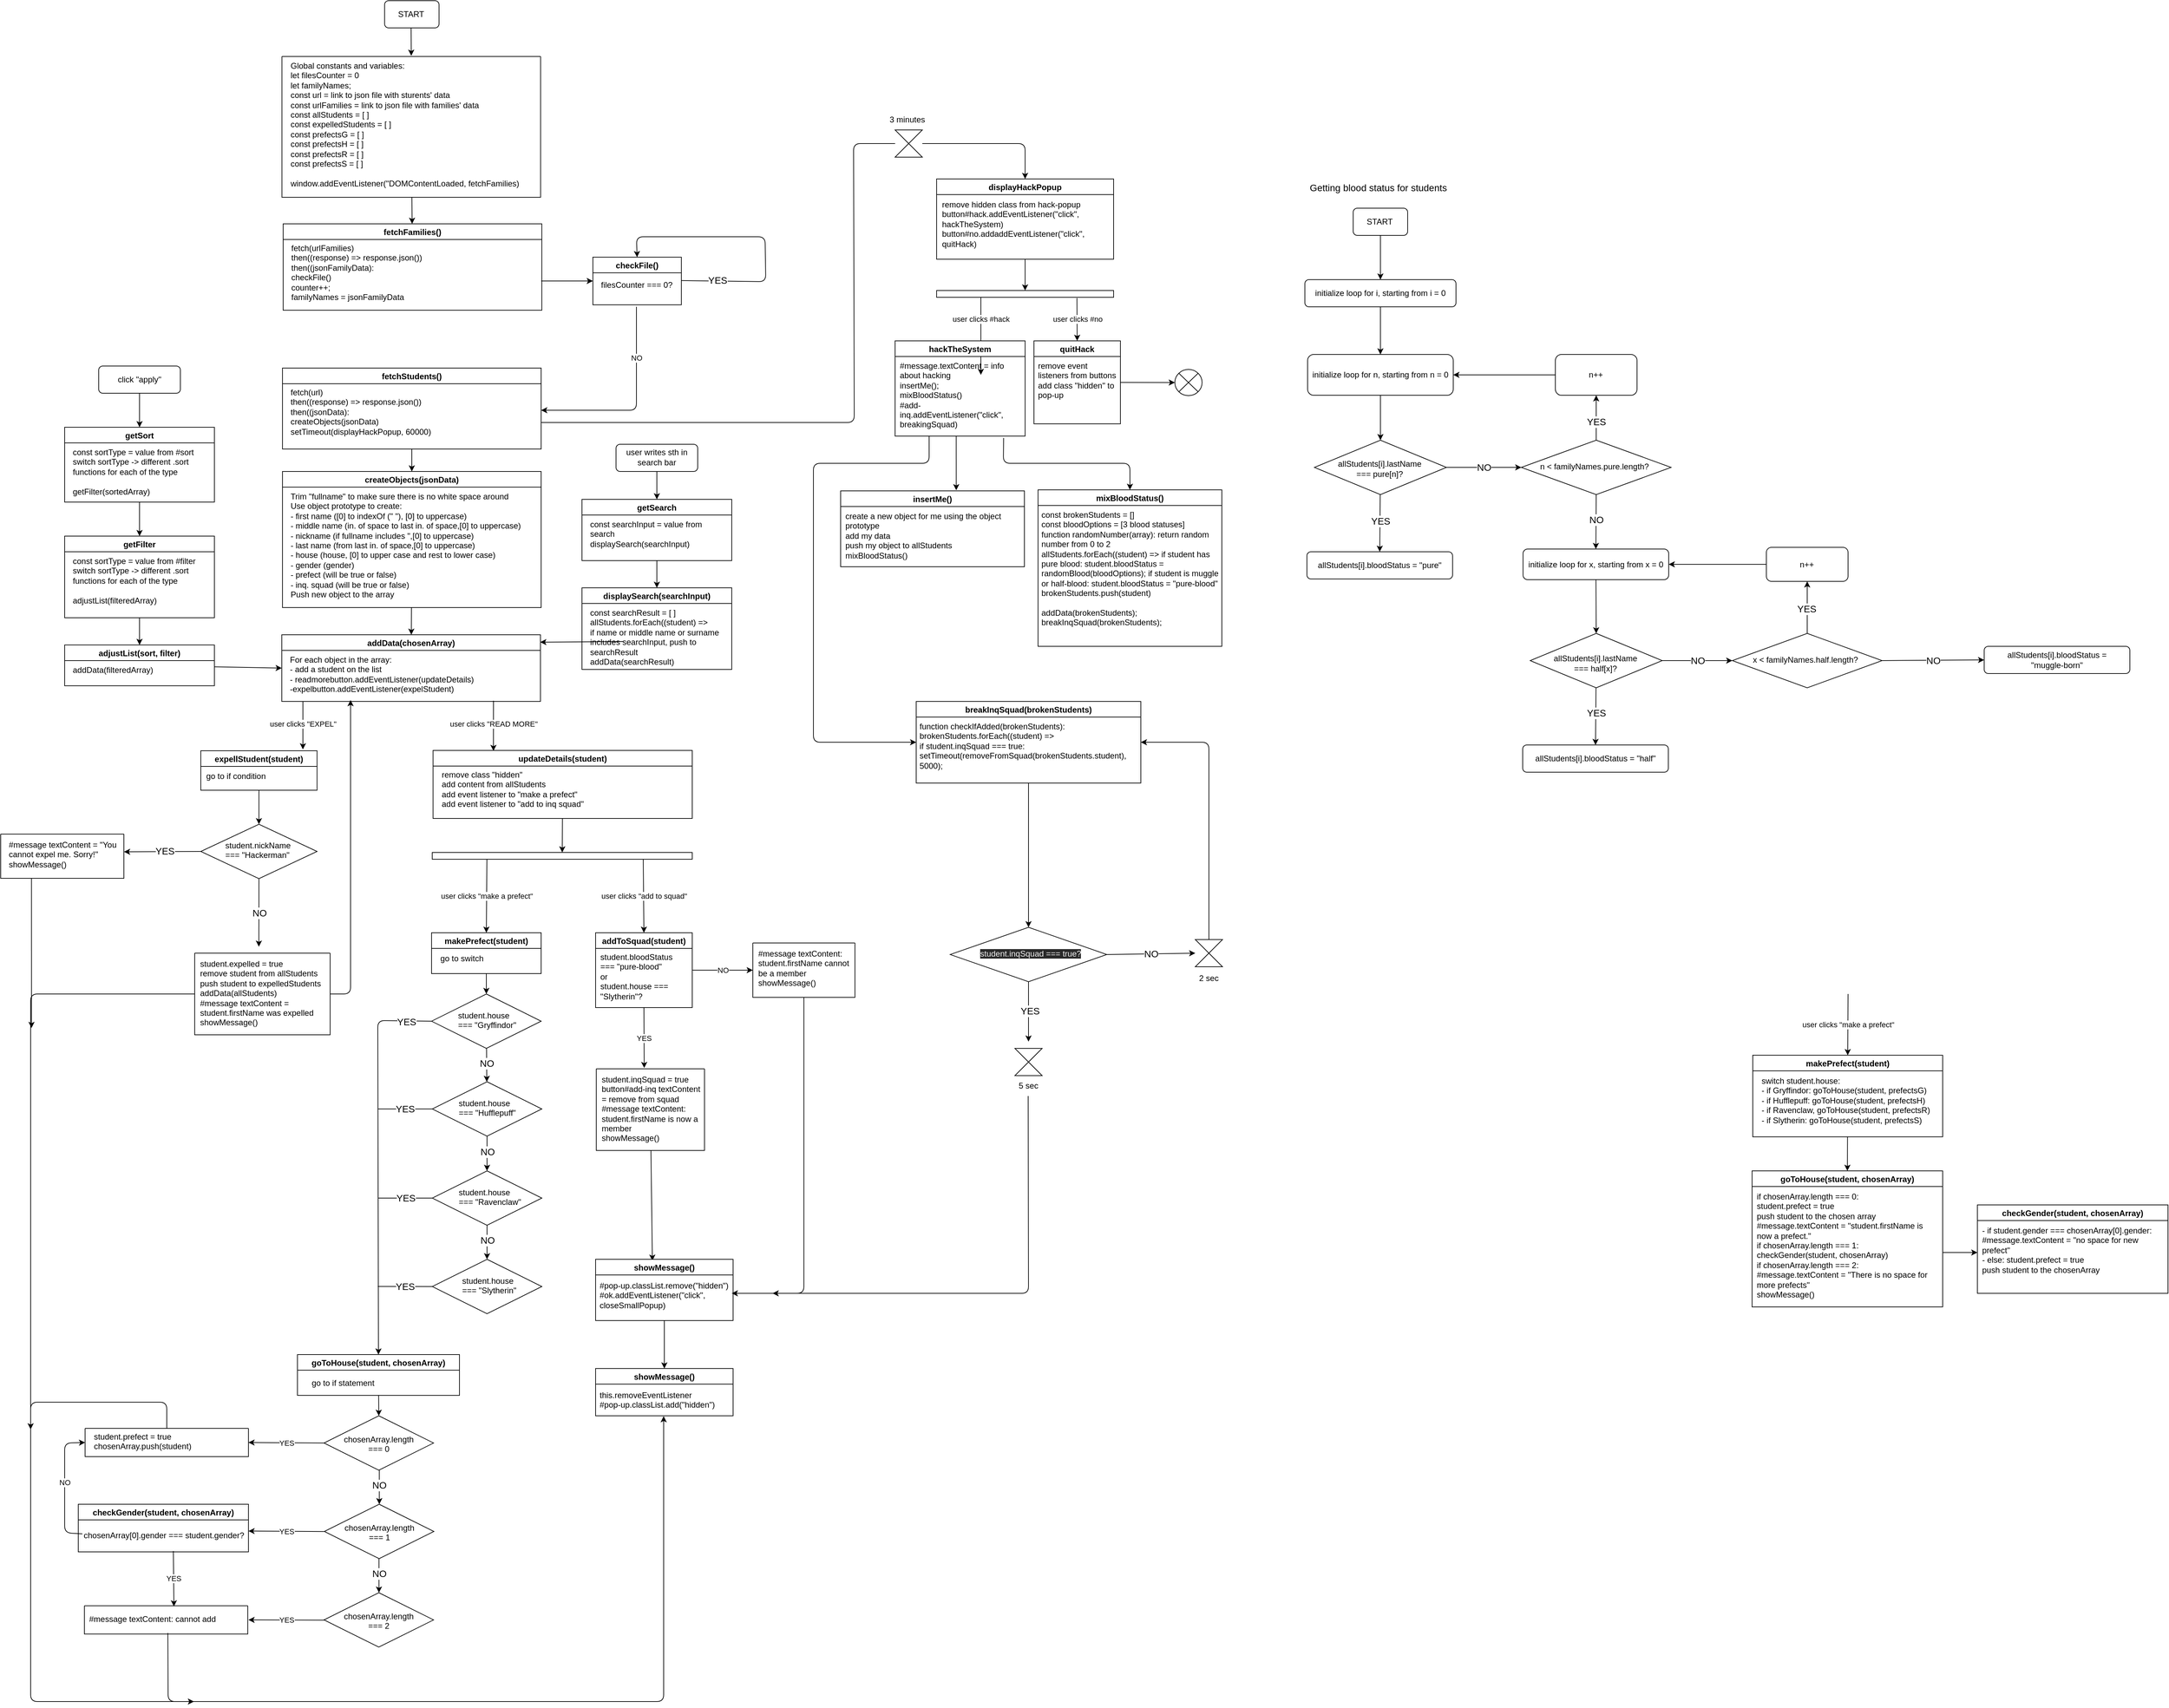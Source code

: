 <mxfile>
    <diagram id="p76yIHVkMcjjHIO2uy8P" name="Page-1">
        <mxGraphModel dx="3172" dy="4257" grid="1" gridSize="10" guides="1" tooltips="1" connect="1" arrows="1" fold="1" page="1" pageScale="1" pageWidth="2339" pageHeight="3300" math="0" shadow="0">
            <root>
                <mxCell id="0"/>
                <mxCell id="1" parent="0"/>
                <mxCell id="127" style="edgeStyle=none;html=1;startArrow=none;entryX=0.5;entryY=0;entryDx=0;entryDy=0;" parent="1" source="128" target="131" edge="1">
                    <mxGeometry relative="1" as="geometry">
                        <mxPoint x="1450" as="targetPoint"/>
                        <Array as="points">
                            <mxPoint x="1451" y="-10"/>
                        </Array>
                    </mxGeometry>
                </mxCell>
                <mxCell id="3" value="" style="rounded=1;whiteSpace=wrap;html=1;" parent="1" vertex="1">
                    <mxGeometry x="510" y="-220" width="80" height="40" as="geometry"/>
                </mxCell>
                <mxCell id="4" value="START" style="text;html=1;strokeColor=none;fillColor=none;align=center;verticalAlign=middle;whiteSpace=wrap;rounded=0;" parent="1" vertex="1">
                    <mxGeometry x="519" y="-215" width="60" height="30" as="geometry"/>
                </mxCell>
                <mxCell id="5" value="" style="endArrow=classic;html=1;exitX=0.487;exitY=0.997;exitDx=0;exitDy=0;exitPerimeter=0;entryX=0.5;entryY=0;entryDx=0;entryDy=0;" parent="1" source="3" edge="1">
                    <mxGeometry width="50" height="50" relative="1" as="geometry">
                        <mxPoint x="550" y="330" as="sourcePoint"/>
                        <mxPoint x="549.2" y="-139" as="targetPoint"/>
                    </mxGeometry>
                </mxCell>
                <mxCell id="8" style="edgeStyle=none;html=1;" parent="1" source="6" target="9" edge="1">
                    <mxGeometry relative="1" as="geometry">
                        <mxPoint x="550" y="482" as="targetPoint"/>
                    </mxGeometry>
                </mxCell>
                <mxCell id="6" value="fetchStudents()" style="swimlane;" parent="1" vertex="1">
                    <mxGeometry x="360" y="320" width="380" height="119" as="geometry"/>
                </mxCell>
                <mxCell id="7" value="fetch(url)&lt;br&gt;then((response) =&amp;gt; response.json())&lt;br&gt;then((jsonData):&lt;br&gt;createObjects(jsonData)&lt;br&gt;setTimeout(displayHackPopup, 60000)" style="text;html=1;strokeColor=none;fillColor=none;align=left;verticalAlign=top;whiteSpace=wrap;rounded=0;" parent="6" vertex="1">
                    <mxGeometry x="10" y="22" width="360" height="88" as="geometry"/>
                </mxCell>
                <mxCell id="12" style="edgeStyle=none;html=1;" parent="1" source="9" target="13" edge="1">
                    <mxGeometry relative="1" as="geometry">
                        <mxPoint x="550" y="702" as="targetPoint"/>
                    </mxGeometry>
                </mxCell>
                <mxCell id="9" value="createObjects(jsonData)" style="swimlane;" parent="1" vertex="1">
                    <mxGeometry x="360" y="472" width="380" height="200" as="geometry"/>
                </mxCell>
                <mxCell id="11" value="Trim &quot;fullname&quot; to make sure there is no white space around&lt;br&gt;Use object prototype to create:&lt;br&gt;- first name ([0] to indexOf (&quot; &quot;), [0] to uppercase)&lt;br&gt;- middle name (in. of space to last in. of space,[0] to uppercase)&lt;br&gt;- nickname (if fullname includes &quot;,[0] to uppercase)&lt;br&gt;- last name (from last in. of space,[0] to uppercase)&lt;br&gt;- house (house, [0] to upper case and rest to lower case)&lt;br&gt;- gender (gender)&lt;br&gt;- prefect (will be true or false)&lt;br&gt;- inq. squad (will be true or false)&lt;br&gt;Push new object to the array" style="text;html=1;strokeColor=none;fillColor=none;align=left;verticalAlign=top;whiteSpace=wrap;rounded=0;" parent="9" vertex="1">
                    <mxGeometry x="10" y="23" width="361" height="170" as="geometry"/>
                </mxCell>
                <mxCell id="13" value="addData(chosenArray)" style="swimlane;" parent="1" vertex="1">
                    <mxGeometry x="359" y="712" width="380" height="98" as="geometry"/>
                </mxCell>
                <mxCell id="14" value="&lt;font face=&quot;helvetica&quot;&gt;For each object in the array:&lt;br&gt;- add a student on the list&lt;br&gt;- readmorebutton.addEventListener(updateDetails)&lt;br&gt;-expelbutton.addEventListener(expelStudent)&lt;br&gt;&lt;/font&gt;" style="text;whiteSpace=wrap;html=1;" parent="13" vertex="1">
                    <mxGeometry x="10" y="23" width="360" height="67" as="geometry"/>
                </mxCell>
                <mxCell id="19" value="" style="endArrow=classic;html=1;entryX=0.233;entryY=0.008;entryDx=0;entryDy=0;entryPerimeter=0;" parent="1" target="22" edge="1">
                    <mxGeometry relative="1" as="geometry">
                        <mxPoint x="670" y="809" as="sourcePoint"/>
                        <mxPoint x="670" y="870" as="targetPoint"/>
                    </mxGeometry>
                </mxCell>
                <mxCell id="20" value="user clicks &quot;READ MORE&quot;" style="edgeLabel;resizable=0;html=1;align=center;verticalAlign=middle;" parent="19" connectable="0" vertex="1">
                    <mxGeometry relative="1" as="geometry">
                        <mxPoint y="-3" as="offset"/>
                    </mxGeometry>
                </mxCell>
                <mxCell id="55" style="edgeStyle=none;html=1;entryX=0.5;entryY=0;entryDx=0;entryDy=0;" parent="1" source="22" target="57" edge="1">
                    <mxGeometry relative="1" as="geometry">
                        <mxPoint x="550" y="1022" as="targetPoint"/>
                    </mxGeometry>
                </mxCell>
                <mxCell id="22" value="updateDetails(student)" style="swimlane;" parent="1" vertex="1">
                    <mxGeometry x="581.2" y="882" width="380.8" height="100" as="geometry"/>
                </mxCell>
                <mxCell id="23" value="remove class &quot;hidden&quot;&lt;br&gt;add content from allStudents&lt;br&gt;add event listener to &quot;make a prefect&quot;&lt;br&gt;add event listener to &quot;add to inq squad&quot;" style="text;html=1;strokeColor=none;fillColor=none;align=left;verticalAlign=top;whiteSpace=wrap;rounded=0;" parent="22" vertex="1">
                    <mxGeometry x="10.8" y="22" width="359.2" height="68" as="geometry"/>
                </mxCell>
                <mxCell id="32" style="edgeStyle=none;html=1;entryX=0.5;entryY=0;entryDx=0;entryDy=0;" parent="1" source="30" target="33" edge="1">
                    <mxGeometry relative="1" as="geometry">
                        <mxPoint x="120" y="587" as="targetPoint"/>
                    </mxGeometry>
                </mxCell>
                <mxCell id="30" value="getSort" style="swimlane;" parent="1" vertex="1">
                    <mxGeometry x="40" y="407" width="220" height="110" as="geometry"/>
                </mxCell>
                <mxCell id="31" value="const sortType = value from #sort&lt;br&gt;switch sortType -&amp;gt; different .sort functions for each of the type&lt;br&gt;&lt;br&gt;getFilter(sortedArray)" style="text;html=1;strokeColor=none;fillColor=none;align=left;verticalAlign=top;whiteSpace=wrap;rounded=0;" parent="30" vertex="1">
                    <mxGeometry x="10" y="23" width="200" height="87" as="geometry"/>
                </mxCell>
                <mxCell id="35" style="edgeStyle=none;html=1;entryX=0.5;entryY=0;entryDx=0;entryDy=0;" parent="1" source="33" target="36" edge="1">
                    <mxGeometry relative="1" as="geometry">
                        <mxPoint x="120" y="767" as="targetPoint"/>
                    </mxGeometry>
                </mxCell>
                <mxCell id="33" value="getFilter" style="swimlane;" parent="1" vertex="1">
                    <mxGeometry x="40" y="567" width="220" height="120" as="geometry"/>
                </mxCell>
                <mxCell id="34" value="const sortType = value from #filter&lt;br&gt;switch sortType -&amp;gt; different .sort functions for each of the type&lt;br&gt;&lt;br&gt;adjustList(filteredArray)" style="text;html=1;strokeColor=none;fillColor=none;align=left;verticalAlign=top;whiteSpace=wrap;rounded=0;" parent="33" vertex="1">
                    <mxGeometry x="10" y="23" width="200" height="97" as="geometry"/>
                </mxCell>
                <mxCell id="42" style="edgeStyle=none;html=1;entryX=0;entryY=0.5;entryDx=0;entryDy=0;" parent="1" source="36" target="13" edge="1">
                    <mxGeometry relative="1" as="geometry">
                        <mxPoint x="340" y="761" as="targetPoint"/>
                    </mxGeometry>
                </mxCell>
                <mxCell id="36" value="adjustList(sort, filter)" style="swimlane;startSize=23;" parent="1" vertex="1">
                    <mxGeometry x="40" y="727" width="220" height="60" as="geometry"/>
                </mxCell>
                <mxCell id="37" value="addData(filteredArray)" style="text;html=1;strokeColor=none;fillColor=none;align=left;verticalAlign=top;whiteSpace=wrap;rounded=0;" parent="36" vertex="1">
                    <mxGeometry x="10" y="23" width="200" height="27" as="geometry"/>
                </mxCell>
                <mxCell id="41" style="edgeStyle=none;html=1;entryX=0.5;entryY=0;entryDx=0;entryDy=0;" parent="1" source="39" target="30" edge="1">
                    <mxGeometry relative="1" as="geometry"/>
                </mxCell>
                <mxCell id="39" value="" style="rounded=1;whiteSpace=wrap;html=1;" parent="1" vertex="1">
                    <mxGeometry x="90" y="317" width="120" height="40" as="geometry"/>
                </mxCell>
                <mxCell id="40" value="click &quot;apply&quot;" style="text;html=1;strokeColor=none;fillColor=none;align=center;verticalAlign=middle;whiteSpace=wrap;rounded=0;" parent="1" vertex="1">
                    <mxGeometry x="100" y="322" width="100" height="30" as="geometry"/>
                </mxCell>
                <mxCell id="43" style="edgeStyle=none;html=1;entryX=0.5;entryY=0;entryDx=0;entryDy=0;" parent="1" edge="1">
                    <mxGeometry relative="1" as="geometry">
                        <mxPoint x="910" y="643" as="targetPoint"/>
                        <mxPoint x="910" y="603" as="sourcePoint"/>
                    </mxGeometry>
                </mxCell>
                <mxCell id="44" value="getSearch" style="swimlane;" parent="1" vertex="1">
                    <mxGeometry x="800" y="513" width="220" height="90" as="geometry"/>
                </mxCell>
                <mxCell id="45" value="const searchInput = value from search&lt;br&gt;displaySearch(searchInput)" style="text;html=1;strokeColor=none;fillColor=none;align=left;verticalAlign=top;whiteSpace=wrap;rounded=0;" parent="44" vertex="1">
                    <mxGeometry x="10" y="23" width="200" height="70" as="geometry"/>
                </mxCell>
                <mxCell id="54" style="edgeStyle=none;html=1;entryX=0.999;entryY=0.111;entryDx=0;entryDy=0;entryPerimeter=0;" parent="1" target="13" edge="1">
                    <mxGeometry relative="1" as="geometry">
                        <mxPoint x="860" y="722" as="sourcePoint"/>
                        <mxPoint x="750" y="722" as="targetPoint"/>
                    </mxGeometry>
                </mxCell>
                <mxCell id="47" value="displaySearch(searchInput)" style="swimlane;" parent="1" vertex="1">
                    <mxGeometry x="800" y="643" width="220" height="120" as="geometry"/>
                </mxCell>
                <mxCell id="48" value="const searchResult = [ ]&lt;br&gt;allStudents.forEach((student) =&amp;gt;&lt;br&gt;if name or middle name or surname includes searchInput, push to searchResult&lt;br&gt;addData(searchResult)" style="text;html=1;strokeColor=none;fillColor=none;align=left;verticalAlign=top;whiteSpace=wrap;rounded=0;" parent="47" vertex="1">
                    <mxGeometry x="10" y="23" width="200" height="97" as="geometry"/>
                </mxCell>
                <mxCell id="51" style="edgeStyle=none;html=1;entryX=0.5;entryY=0;entryDx=0;entryDy=0;" parent="1" source="52" edge="1">
                    <mxGeometry relative="1" as="geometry">
                        <mxPoint x="910" y="513" as="targetPoint"/>
                    </mxGeometry>
                </mxCell>
                <mxCell id="52" value="" style="rounded=1;whiteSpace=wrap;html=1;" parent="1" vertex="1">
                    <mxGeometry x="850" y="432" width="120" height="40" as="geometry"/>
                </mxCell>
                <mxCell id="53" value="user writes sth in search bar" style="text;html=1;strokeColor=none;fillColor=none;align=center;verticalAlign=middle;whiteSpace=wrap;rounded=0;" parent="1" vertex="1">
                    <mxGeometry x="860" y="436" width="100" height="30" as="geometry"/>
                </mxCell>
                <mxCell id="57" value="" style="rounded=0;whiteSpace=wrap;html=1;" parent="1" vertex="1">
                    <mxGeometry x="580" y="1032" width="382" height="10" as="geometry"/>
                </mxCell>
                <mxCell id="58" value="" style="endArrow=classic;html=1;exitX=0.137;exitY=1;exitDx=0;exitDy=0;exitPerimeter=0;entryX=0.5;entryY=0;entryDx=0;entryDy=0;" parent="1" edge="1" target="201">
                    <mxGeometry relative="1" as="geometry">
                        <mxPoint x="660.334" y="1042" as="sourcePoint"/>
                        <mxPoint x="660" y="1142" as="targetPoint"/>
                    </mxGeometry>
                </mxCell>
                <mxCell id="59" value="user clicks &quot;make a prefect&quot;" style="edgeLabel;resizable=0;html=1;align=center;verticalAlign=middle;" parent="58" connectable="0" vertex="1">
                    <mxGeometry relative="1" as="geometry"/>
                </mxCell>
                <mxCell id="60" value="" style="endArrow=classic;html=1;entryX=0.5;entryY=0;entryDx=0;entryDy=0;" parent="1" edge="1" target="156">
                    <mxGeometry relative="1" as="geometry">
                        <mxPoint x="890" y="1042" as="sourcePoint"/>
                        <mxPoint x="892.0" y="1142" as="targetPoint"/>
                    </mxGeometry>
                </mxCell>
                <mxCell id="61" value="user clicks &quot;add to squad&quot;" style="edgeLabel;resizable=0;html=1;align=center;verticalAlign=middle;" parent="60" connectable="0" vertex="1">
                    <mxGeometry relative="1" as="geometry"/>
                </mxCell>
                <mxCell id="62" value="&lt;font style=&quot;font-size: 14px&quot;&gt;Getting blood status for students&lt;/font&gt;" style="text;html=1;strokeColor=none;fillColor=none;align=center;verticalAlign=middle;whiteSpace=wrap;rounded=0;" parent="1" vertex="1">
                    <mxGeometry x="1860" y="40" width="220" height="30" as="geometry"/>
                </mxCell>
                <mxCell id="66" style="edgeStyle=none;html=1;fontSize=14;entryX=0.5;entryY=0;entryDx=0;entryDy=0;" parent="1" source="64" target="68" edge="1">
                    <mxGeometry relative="1" as="geometry">
                        <mxPoint x="1970" y="180" as="targetPoint"/>
                    </mxGeometry>
                </mxCell>
                <mxCell id="64" value="" style="rounded=1;whiteSpace=wrap;html=1;" parent="1" vertex="1">
                    <mxGeometry x="1933" y="85" width="80" height="40" as="geometry"/>
                </mxCell>
                <mxCell id="65" value="START" style="text;html=1;strokeColor=none;fillColor=none;align=center;verticalAlign=middle;whiteSpace=wrap;rounded=0;" parent="1" vertex="1">
                    <mxGeometry x="1942" y="90" width="60" height="30" as="geometry"/>
                </mxCell>
                <mxCell id="70" style="edgeStyle=none;html=1;fontSize=14;entryX=0.5;entryY=0;entryDx=0;entryDy=0;" parent="1" source="68" target="71" edge="1">
                    <mxGeometry relative="1" as="geometry">
                        <mxPoint x="1973" y="290" as="targetPoint"/>
                    </mxGeometry>
                </mxCell>
                <mxCell id="68" value="" style="rounded=1;whiteSpace=wrap;html=1;" parent="1" vertex="1">
                    <mxGeometry x="1862" y="190" width="222" height="40" as="geometry"/>
                </mxCell>
                <mxCell id="69" value="initialize loop for i, starting from i = 0" style="text;html=1;strokeColor=none;fillColor=none;align=center;verticalAlign=middle;whiteSpace=wrap;rounded=0;" parent="1" vertex="1">
                    <mxGeometry x="1866" y="195" width="214" height="30" as="geometry"/>
                </mxCell>
                <mxCell id="74" style="edgeStyle=none;html=1;fontSize=14;entryX=0.5;entryY=0;entryDx=0;entryDy=0;" parent="1" source="71" target="77" edge="1">
                    <mxGeometry relative="1" as="geometry">
                        <mxPoint x="1973" y="420" as="targetPoint"/>
                    </mxGeometry>
                </mxCell>
                <mxCell id="71" value="" style="rounded=1;whiteSpace=wrap;html=1;fontSize=14;" parent="1" vertex="1">
                    <mxGeometry x="1866" y="300" width="214" height="60" as="geometry"/>
                </mxCell>
                <mxCell id="73" value="initialize loop for n, starting from n = 0" style="text;html=1;strokeColor=none;fillColor=none;align=center;verticalAlign=middle;whiteSpace=wrap;rounded=0;" parent="1" vertex="1">
                    <mxGeometry x="1866" y="303" width="214" height="53" as="geometry"/>
                </mxCell>
                <mxCell id="77" value="" style="rhombus;whiteSpace=wrap;html=1;fontSize=14;" parent="1" vertex="1">
                    <mxGeometry x="1876" y="426" width="194" height="80" as="geometry"/>
                </mxCell>
                <mxCell id="78" value="allStudents[i].lastName === pure[n]?" style="text;html=1;strokeColor=none;fillColor=none;align=center;verticalAlign=middle;whiteSpace=wrap;rounded=0;" parent="1" vertex="1">
                    <mxGeometry x="1905" y="441" width="134" height="53" as="geometry"/>
                </mxCell>
                <mxCell id="79" value="" style="endArrow=classic;html=1;fontSize=14;entryX=0.5;entryY=0;entryDx=0;entryDy=0;" parent="1" source="77" target="81" edge="1">
                    <mxGeometry relative="1" as="geometry">
                        <mxPoint x="1972.71" y="508" as="sourcePoint"/>
                        <mxPoint x="1972.71" y="582" as="targetPoint"/>
                    </mxGeometry>
                </mxCell>
                <mxCell id="80" value="YES" style="edgeLabel;resizable=0;html=1;align=center;verticalAlign=middle;fontSize=14;" parent="79" connectable="0" vertex="1">
                    <mxGeometry relative="1" as="geometry">
                        <mxPoint y="-3" as="offset"/>
                    </mxGeometry>
                </mxCell>
                <mxCell id="81" value="" style="rounded=1;whiteSpace=wrap;html=1;fontSize=14;" parent="1" vertex="1">
                    <mxGeometry x="1865" y="590" width="214" height="40" as="geometry"/>
                </mxCell>
                <mxCell id="82" value="allStudents[i].bloodStatus = &quot;pure&quot;" style="text;html=1;strokeColor=none;fillColor=none;align=center;verticalAlign=middle;whiteSpace=wrap;rounded=0;" parent="1" vertex="1">
                    <mxGeometry x="1877" y="591" width="190" height="37" as="geometry"/>
                </mxCell>
                <mxCell id="83" value="" style="endArrow=classic;html=1;fontSize=14;exitX=1;exitY=0.5;exitDx=0;exitDy=0;entryX=0;entryY=0.5;entryDx=0;entryDy=0;" parent="1" source="77" target="88" edge="1">
                    <mxGeometry relative="1" as="geometry">
                        <mxPoint x="2079" y="465.41" as="sourcePoint"/>
                        <mxPoint x="2220" y="466" as="targetPoint"/>
                    </mxGeometry>
                </mxCell>
                <mxCell id="84" value="NO" style="edgeLabel;resizable=0;html=1;align=center;verticalAlign=middle;fontSize=14;" parent="83" connectable="0" vertex="1">
                    <mxGeometry relative="1" as="geometry"/>
                </mxCell>
                <mxCell id="112" style="edgeStyle=none;html=1;entryX=0.5;entryY=0;entryDx=0;entryDy=0;fontSize=14;" parent="1" source="85" target="104" edge="1">
                    <mxGeometry relative="1" as="geometry"/>
                </mxCell>
                <mxCell id="85" value="" style="rounded=1;whiteSpace=wrap;html=1;fontSize=14;" parent="1" vertex="1">
                    <mxGeometry x="2182.5" y="586" width="214" height="45" as="geometry"/>
                </mxCell>
                <mxCell id="87" value="initialize loop for x, starting from x = 0" style="text;html=1;strokeColor=none;fillColor=none;align=center;verticalAlign=middle;whiteSpace=wrap;rounded=0;" parent="1" vertex="1">
                    <mxGeometry x="2189" y="596" width="201" height="25" as="geometry"/>
                </mxCell>
                <mxCell id="90" style="edgeStyle=none;html=1;fontSize=14;entryX=0.5;entryY=1;entryDx=0;entryDy=0;" parent="1" source="88" target="92" edge="1">
                    <mxGeometry relative="1" as="geometry">
                        <mxPoint x="2290" y="360" as="targetPoint"/>
                    </mxGeometry>
                </mxCell>
                <mxCell id="88" value="" style="rhombus;whiteSpace=wrap;html=1;fontSize=14;" parent="1" vertex="1">
                    <mxGeometry x="2180" y="426" width="220" height="80" as="geometry"/>
                </mxCell>
                <mxCell id="89" value="n &amp;lt; familyNames.pure.length?" style="text;html=1;strokeColor=none;fillColor=none;align=center;verticalAlign=middle;whiteSpace=wrap;rounded=0;" parent="1" vertex="1">
                    <mxGeometry x="2197" y="438.5" width="181" height="53" as="geometry"/>
                </mxCell>
                <mxCell id="91" value="YES" style="edgeLabel;resizable=0;html=1;align=center;verticalAlign=middle;fontSize=14;" parent="1" connectable="0" vertex="1">
                    <mxGeometry x="2297" y="400" as="geometry">
                        <mxPoint x="-7" y="-1" as="offset"/>
                    </mxGeometry>
                </mxCell>
                <mxCell id="94" style="edgeStyle=none;html=1;entryX=1;entryY=0.5;entryDx=0;entryDy=0;fontSize=14;" parent="1" source="92" target="71" edge="1">
                    <mxGeometry relative="1" as="geometry"/>
                </mxCell>
                <mxCell id="92" value="" style="rounded=1;whiteSpace=wrap;html=1;fontSize=14;" parent="1" vertex="1">
                    <mxGeometry x="2230" y="300" width="120" height="60" as="geometry"/>
                </mxCell>
                <mxCell id="93" value="n++" style="text;html=1;strokeColor=none;fillColor=none;align=center;verticalAlign=middle;whiteSpace=wrap;rounded=0;" parent="1" vertex="1">
                    <mxGeometry x="2244" y="303" width="91" height="53" as="geometry"/>
                </mxCell>
                <mxCell id="95" value="" style="endArrow=classic;html=1;fontSize=14;entryX=0.5;entryY=0;entryDx=0;entryDy=0;exitX=0.5;exitY=1;exitDx=0;exitDy=0;" parent="1" source="88" target="85" edge="1">
                    <mxGeometry relative="1" as="geometry">
                        <mxPoint x="2290.338" y="506.867" as="sourcePoint"/>
                        <mxPoint x="2289.66" y="591" as="targetPoint"/>
                    </mxGeometry>
                </mxCell>
                <mxCell id="96" value="NO" style="edgeLabel;resizable=0;html=1;align=center;verticalAlign=middle;fontSize=14;" parent="95" connectable="0" vertex="1">
                    <mxGeometry relative="1" as="geometry">
                        <mxPoint y="-3" as="offset"/>
                    </mxGeometry>
                </mxCell>
                <mxCell id="104" value="" style="rhombus;whiteSpace=wrap;html=1;fontSize=14;" parent="1" vertex="1">
                    <mxGeometry x="2193" y="710" width="194" height="80" as="geometry"/>
                </mxCell>
                <mxCell id="105" value="allStudents[i].lastName === half[x]?" style="text;html=1;strokeColor=none;fillColor=none;align=center;verticalAlign=middle;whiteSpace=wrap;rounded=0;" parent="1" vertex="1">
                    <mxGeometry x="2222" y="727" width="134" height="53" as="geometry"/>
                </mxCell>
                <mxCell id="106" value="" style="endArrow=classic;html=1;fontSize=14;entryX=0.5;entryY=0;entryDx=0;entryDy=0;" parent="1" source="104" target="108" edge="1">
                    <mxGeometry relative="1" as="geometry">
                        <mxPoint x="2287.71" y="792" as="sourcePoint"/>
                        <mxPoint x="2287.71" y="866" as="targetPoint"/>
                    </mxGeometry>
                </mxCell>
                <mxCell id="107" value="YES" style="edgeLabel;resizable=0;html=1;align=center;verticalAlign=middle;fontSize=14;" parent="106" connectable="0" vertex="1">
                    <mxGeometry relative="1" as="geometry">
                        <mxPoint y="-5" as="offset"/>
                    </mxGeometry>
                </mxCell>
                <mxCell id="108" value="" style="rounded=1;whiteSpace=wrap;html=1;fontSize=14;" parent="1" vertex="1">
                    <mxGeometry x="2182" y="874" width="214" height="40" as="geometry"/>
                </mxCell>
                <mxCell id="109" value="allStudents[i].bloodStatus = &quot;half&quot;" style="text;html=1;strokeColor=none;fillColor=none;align=center;verticalAlign=middle;whiteSpace=wrap;rounded=0;" parent="1" vertex="1">
                    <mxGeometry x="2194" y="875" width="190" height="37" as="geometry"/>
                </mxCell>
                <mxCell id="110" value="" style="endArrow=classic;html=1;fontSize=14;exitX=1;exitY=0.5;exitDx=0;exitDy=0;entryX=0;entryY=0.5;entryDx=0;entryDy=0;" parent="1" source="104" target="115" edge="1">
                    <mxGeometry relative="1" as="geometry">
                        <mxPoint x="2394" y="749.41" as="sourcePoint"/>
                        <mxPoint x="2545" y="750" as="targetPoint"/>
                    </mxGeometry>
                </mxCell>
                <mxCell id="111" value="NO" style="edgeLabel;resizable=0;html=1;align=center;verticalAlign=middle;fontSize=14;" parent="110" connectable="0" vertex="1">
                    <mxGeometry relative="1" as="geometry"/>
                </mxCell>
                <mxCell id="115" value="" style="rhombus;whiteSpace=wrap;html=1;fontSize=14;" parent="1" vertex="1">
                    <mxGeometry x="2490" y="710" width="220" height="80" as="geometry"/>
                </mxCell>
                <mxCell id="116" value="x &amp;lt; familyNames.half.length?" style="text;html=1;strokeColor=none;fillColor=none;align=center;verticalAlign=middle;whiteSpace=wrap;rounded=0;" parent="1" vertex="1">
                    <mxGeometry x="2507" y="722.5" width="181" height="53" as="geometry"/>
                </mxCell>
                <mxCell id="117" value="" style="endArrow=classic;html=1;fontSize=14;exitX=0.5;exitY=0;exitDx=0;exitDy=0;entryX=0.5;entryY=1;entryDx=0;entryDy=0;" parent="1" source="115" target="124" edge="1">
                    <mxGeometry relative="1" as="geometry">
                        <mxPoint x="2600.5" y="675" as="sourcePoint"/>
                        <mxPoint x="2601" y="640" as="targetPoint"/>
                    </mxGeometry>
                </mxCell>
                <mxCell id="118" value="YES" style="edgeLabel;resizable=0;html=1;align=center;verticalAlign=middle;fontSize=14;" parent="117" connectable="0" vertex="1">
                    <mxGeometry relative="1" as="geometry">
                        <mxPoint x="-1" y="2" as="offset"/>
                    </mxGeometry>
                </mxCell>
                <mxCell id="119" value="" style="endArrow=classic;html=1;fontSize=14;exitX=1;exitY=0.5;exitDx=0;exitDy=0;entryX=0;entryY=0.5;entryDx=0;entryDy=0;" parent="1" source="115" target="121" edge="1">
                    <mxGeometry relative="1" as="geometry">
                        <mxPoint x="2720" y="749.71" as="sourcePoint"/>
                        <mxPoint x="2850" y="750" as="targetPoint"/>
                    </mxGeometry>
                </mxCell>
                <mxCell id="120" value="NO" style="edgeLabel;resizable=0;html=1;align=center;verticalAlign=middle;fontSize=14;" parent="119" connectable="0" vertex="1">
                    <mxGeometry relative="1" as="geometry"/>
                </mxCell>
                <mxCell id="121" value="" style="rounded=1;whiteSpace=wrap;html=1;fontSize=14;" parent="1" vertex="1">
                    <mxGeometry x="2860" y="729" width="214" height="40" as="geometry"/>
                </mxCell>
                <mxCell id="122" value="allStudents[i].bloodStatus = &quot;muggle-born&quot;" style="text;html=1;strokeColor=none;fillColor=none;align=center;verticalAlign=middle;whiteSpace=wrap;rounded=0;" parent="1" vertex="1">
                    <mxGeometry x="2872" y="730" width="190" height="37" as="geometry"/>
                </mxCell>
                <mxCell id="123" style="edgeStyle=none;html=1;entryX=1;entryY=0.5;entryDx=0;entryDy=0;fontSize=14;" parent="1" source="124" target="85" edge="1">
                    <mxGeometry relative="1" as="geometry">
                        <mxPoint x="2400" y="600" as="targetPoint"/>
                    </mxGeometry>
                </mxCell>
                <mxCell id="124" value="" style="rounded=1;whiteSpace=wrap;html=1;fontSize=14;" parent="1" vertex="1">
                    <mxGeometry x="2540" y="583.5" width="120" height="50" as="geometry"/>
                </mxCell>
                <mxCell id="125" value="n++" style="text;html=1;strokeColor=none;fillColor=none;align=center;verticalAlign=middle;whiteSpace=wrap;rounded=0;" parent="1" vertex="1">
                    <mxGeometry x="2554" y="590.5" width="91" height="36" as="geometry"/>
                </mxCell>
                <mxCell id="128" value="" style="shape=collate;whiteSpace=wrap;html=1;" parent="1" vertex="1">
                    <mxGeometry x="1260" y="-30" width="40" height="40" as="geometry"/>
                </mxCell>
                <mxCell id="129" value="" style="edgeStyle=none;html=1;endArrow=none;" parent="1" target="128" edge="1">
                    <mxGeometry relative="1" as="geometry">
                        <mxPoint x="1290" y="-148" as="targetPoint"/>
                        <mxPoint x="740" y="400" as="sourcePoint"/>
                        <Array as="points">
                            <mxPoint x="1200" y="400"/>
                            <mxPoint x="1199" y="-10"/>
                        </Array>
                    </mxGeometry>
                </mxCell>
                <mxCell id="130" value="3 minutes" style="text;html=1;strokeColor=none;fillColor=none;align=center;verticalAlign=middle;whiteSpace=wrap;rounded=0;" parent="1" vertex="1">
                    <mxGeometry x="1248" y="-60" width="60" height="30" as="geometry"/>
                </mxCell>
                <mxCell id="134" style="edgeStyle=none;html=1;entryX=0.5;entryY=0;entryDx=0;entryDy=0;" parent="1" source="131" target="133" edge="1">
                    <mxGeometry relative="1" as="geometry"/>
                </mxCell>
                <mxCell id="131" value="displayHackPopup" style="swimlane;" parent="1" vertex="1">
                    <mxGeometry x="1321" y="42" width="260" height="118" as="geometry"/>
                </mxCell>
                <mxCell id="132" value="remove hidden class from hack-popup&lt;br&gt;button#hack.addEventListener(&quot;click&quot;, hackTheSystem)&lt;br&gt;button#no.addaddEventListener(&quot;click&quot;, quitHack)" style="text;html=1;strokeColor=none;fillColor=none;align=left;verticalAlign=top;whiteSpace=wrap;rounded=0;" parent="131" vertex="1">
                    <mxGeometry x="5.5" y="24" width="247.5" height="85" as="geometry"/>
                </mxCell>
                <mxCell id="133" value="" style="rounded=0;whiteSpace=wrap;html=1;" parent="1" vertex="1">
                    <mxGeometry x="1321" y="206" width="260" height="10" as="geometry"/>
                </mxCell>
                <mxCell id="135" value="" style="endArrow=classic;html=1;exitX=0.25;exitY=1;exitDx=0;exitDy=0;" parent="1" source="133" edge="1">
                    <mxGeometry relative="1" as="geometry">
                        <mxPoint x="1387.0" y="216" as="sourcePoint"/>
                        <mxPoint x="1386" y="330" as="targetPoint"/>
                    </mxGeometry>
                </mxCell>
                <mxCell id="136" value="user clicks #hack" style="edgeLabel;resizable=0;html=1;align=center;verticalAlign=middle;" parent="135" connectable="0" vertex="1">
                    <mxGeometry relative="1" as="geometry">
                        <mxPoint y="-25" as="offset"/>
                    </mxGeometry>
                </mxCell>
                <mxCell id="137" value="" style="endArrow=classic;html=1;entryX=0.5;entryY=0;entryDx=0;entryDy=0;exitX=0.793;exitY=1.11;exitDx=0;exitDy=0;exitPerimeter=0;" parent="1" source="133" target="140" edge="1">
                    <mxGeometry relative="1" as="geometry">
                        <mxPoint x="1524" y="222" as="sourcePoint"/>
                        <mxPoint x="1521" y="323.0" as="targetPoint"/>
                    </mxGeometry>
                </mxCell>
                <mxCell id="138" value="user clicks #no" style="edgeLabel;resizable=0;html=1;align=center;verticalAlign=middle;" parent="137" connectable="0" vertex="1">
                    <mxGeometry relative="1" as="geometry">
                        <mxPoint y="-1" as="offset"/>
                    </mxGeometry>
                </mxCell>
                <mxCell id="143" style="edgeStyle=none;html=1;entryX=0.629;entryY=-0.008;entryDx=0;entryDy=0;entryPerimeter=0;exitX=0.471;exitY=1;exitDx=0;exitDy=0;exitPerimeter=0;" parent="1" source="141" edge="1" target="145">
                    <mxGeometry relative="1" as="geometry">
                        <mxPoint x="1386" y="502" as="targetPoint"/>
                        <mxPoint x="1350" y="432" as="sourcePoint"/>
                    </mxGeometry>
                </mxCell>
                <mxCell id="305" style="edgeStyle=none;html=1;entryX=0.5;entryY=0;entryDx=0;entryDy=0;exitX=0.858;exitY=1.024;exitDx=0;exitDy=0;exitPerimeter=0;" edge="1" parent="1" source="141" target="149">
                    <mxGeometry relative="1" as="geometry">
                        <mxPoint x="1620" y="460" as="targetPoint"/>
                        <mxPoint x="1419" y="432" as="sourcePoint"/>
                        <Array as="points">
                            <mxPoint x="1419" y="460"/>
                            <mxPoint x="1605" y="460"/>
                        </Array>
                    </mxGeometry>
                </mxCell>
                <mxCell id="139" value="hackTheSystem" style="swimlane;" parent="1" vertex="1">
                    <mxGeometry x="1260" y="280" width="191" height="140" as="geometry"/>
                </mxCell>
                <mxCell id="141" value="#message.textContent = info about hacking&lt;br&gt;insertMe();&lt;br&gt;mixBloodStatus()&lt;br&gt;#add-inq.addEventListener(&quot;click&quot;, breakingSquad)" style="text;html=1;strokeColor=none;fillColor=none;align=left;verticalAlign=top;whiteSpace=wrap;rounded=0;" parent="139" vertex="1">
                    <mxGeometry x="5" y="23.25" width="180" height="116.75" as="geometry"/>
                </mxCell>
                <mxCell id="173" style="edgeStyle=none;html=1;" parent="1" source="140" target="174" edge="1">
                    <mxGeometry relative="1" as="geometry">
                        <mxPoint x="1651" y="351.25" as="targetPoint"/>
                    </mxGeometry>
                </mxCell>
                <mxCell id="140" value="quitHack" style="swimlane;" parent="1" vertex="1">
                    <mxGeometry x="1464" y="280" width="127" height="122" as="geometry"/>
                </mxCell>
                <mxCell id="142" value="remove event listeners from buttons&lt;br&gt;add class &quot;hidden&quot; to pop-up" style="text;html=1;strokeColor=none;fillColor=none;align=left;verticalAlign=top;whiteSpace=wrap;rounded=0;" parent="140" vertex="1">
                    <mxGeometry x="4" y="23.25" width="120" height="66.75" as="geometry"/>
                </mxCell>
                <mxCell id="145" value="insertMe()" style="swimlane;" parent="1" vertex="1">
                    <mxGeometry x="1180" y="500.5" width="270" height="111.5" as="geometry"/>
                </mxCell>
                <mxCell id="146" value="create a new object for me using the object prototype&lt;br&gt;add my data&lt;br&gt;push my object to allStudents&lt;br&gt;mixBloodStatus()" style="text;html=1;strokeColor=none;fillColor=none;align=left;verticalAlign=top;whiteSpace=wrap;rounded=0;" parent="145" vertex="1">
                    <mxGeometry x="5" y="23.25" width="265" height="86.75" as="geometry"/>
                </mxCell>
                <mxCell id="149" value="mixBloodStatus()" style="swimlane;" parent="1" vertex="1">
                    <mxGeometry x="1470" y="499" width="270" height="230" as="geometry"/>
                </mxCell>
                <mxCell id="150" value="const brokenStudents = []&lt;br&gt;const bloodOptions = [3 blood statuses]&lt;br&gt;function randomNumber(array): return random number from 0 to 2&lt;br&gt;allStudents.forEach((student) =&amp;gt; if student has pure blood: student.bloodStatus = randomBlood(bloodOptions); if student is muggle or half-blood: student.bloodStatus = &quot;pure-blood&quot;&lt;br&gt;brokenStudents.push(student)&lt;br&gt;&lt;br&gt;addData(brokenStudents);&lt;br&gt;breakInqSquad(brokenStudents);" style="text;html=1;strokeColor=none;fillColor=none;align=left;verticalAlign=top;whiteSpace=wrap;rounded=0;" parent="149" vertex="1">
                    <mxGeometry x="3" y="23.25" width="267" height="186.75" as="geometry"/>
                </mxCell>
                <mxCell id="160" style="edgeStyle=none;html=1;entryX=0.5;entryY=0;entryDx=0;entryDy=0;" parent="1" source="152" target="157" edge="1">
                    <mxGeometry relative="1" as="geometry"/>
                </mxCell>
                <mxCell id="152" value="breakInqSquad(brokenStudents)" style="swimlane;startSize=23;" parent="1" vertex="1">
                    <mxGeometry x="1291" y="810" width="330" height="120" as="geometry"/>
                </mxCell>
                <mxCell id="153" value="function checkIfAdded(brokenStudents):&lt;br&gt;brokenStudents.forEach((student) =&amp;gt;&amp;nbsp;&lt;br&gt;if student.inqSquad === true: setTimeout(removeFromSquad(brokenStudents.student), 5000);&lt;br&gt;" style="text;html=1;strokeColor=none;fillColor=none;align=left;verticalAlign=top;whiteSpace=wrap;rounded=0;" parent="152" vertex="1">
                    <mxGeometry x="3" y="23.25" width="317" height="96.75" as="geometry"/>
                </mxCell>
                <mxCell id="156" value="addToSquad(student)" style="swimlane;" parent="1" vertex="1">
                    <mxGeometry x="820" y="1150" width="142" height="110" as="geometry"/>
                </mxCell>
                <mxCell id="285" value="student.bloodStatus === &quot;pure-blood&quot;&lt;br&gt;or&lt;br&gt;student.house === &quot;Slytherin&quot;?" style="text;html=1;strokeColor=none;fillColor=none;align=left;verticalAlign=top;whiteSpace=wrap;rounded=0;" vertex="1" parent="156">
                    <mxGeometry x="5" y="22" width="130" height="88" as="geometry"/>
                </mxCell>
                <mxCell id="157" value="" style="rhombus;whiteSpace=wrap;html=1;" parent="1" vertex="1">
                    <mxGeometry x="1341" y="1142" width="230" height="80" as="geometry"/>
                </mxCell>
                <mxCell id="158" value="&lt;span style=&quot;color: rgb(240 , 240 , 240) ; font-family: &amp;#34;helvetica&amp;#34; ; font-size: 12px ; font-style: normal ; font-weight: 400 ; letter-spacing: normal ; text-align: left ; text-indent: 0px ; text-transform: none ; word-spacing: 0px ; background-color: rgb(42 , 42 , 42) ; display: inline ; float: none&quot;&gt;student.inqSquad === true?&lt;/span&gt;" style="text;whiteSpace=wrap;html=1;" parent="1" vertex="1">
                    <mxGeometry x="1383" y="1167" width="170" height="30" as="geometry"/>
                </mxCell>
                <mxCell id="161" value="" style="endArrow=classic;html=1;fontSize=14;exitX=0.5;exitY=1;exitDx=0;exitDy=0;" parent="1" source="157" edge="1">
                    <mxGeometry relative="1" as="geometry">
                        <mxPoint x="1455.7" y="1240" as="sourcePoint"/>
                        <mxPoint x="1456" y="1310" as="targetPoint"/>
                    </mxGeometry>
                </mxCell>
                <mxCell id="162" value="YES" style="edgeLabel;resizable=0;html=1;align=center;verticalAlign=middle;fontSize=14;" parent="161" connectable="0" vertex="1">
                    <mxGeometry relative="1" as="geometry">
                        <mxPoint x="2" y="-1" as="offset"/>
                    </mxGeometry>
                </mxCell>
                <mxCell id="164" style="edgeStyle=none;html=1;" parent="1" edge="1">
                    <mxGeometry relative="1" as="geometry">
                        <mxPoint x="1080" y="1680" as="targetPoint"/>
                        <mxPoint x="1455.5" y="1390" as="sourcePoint"/>
                        <Array as="points">
                            <mxPoint x="1456" y="1680"/>
                        </Array>
                    </mxGeometry>
                </mxCell>
                <mxCell id="163" value="" style="shape=collate;whiteSpace=wrap;html=1;" parent="1" vertex="1">
                    <mxGeometry x="1436" y="1320" width="40" height="40" as="geometry"/>
                </mxCell>
                <mxCell id="165" value="5 sec" style="text;html=1;strokeColor=none;fillColor=none;align=center;verticalAlign=middle;whiteSpace=wrap;rounded=0;" parent="1" vertex="1">
                    <mxGeometry x="1426" y="1360" width="60" height="30" as="geometry"/>
                </mxCell>
                <mxCell id="166" value="" style="endArrow=classic;html=1;fontSize=14;exitX=1;exitY=0.5;exitDx=0;exitDy=0;entryX=0;entryY=0.5;entryDx=0;entryDy=0;" parent="1" source="157" target="170" edge="1">
                    <mxGeometry relative="1" as="geometry">
                        <mxPoint x="1601" y="1181.17" as="sourcePoint"/>
                        <mxPoint x="1764" y="1181" as="targetPoint"/>
                    </mxGeometry>
                </mxCell>
                <mxCell id="167" value="NO" style="edgeLabel;resizable=0;html=1;align=center;verticalAlign=middle;fontSize=14;" parent="166" connectable="0" vertex="1">
                    <mxGeometry relative="1" as="geometry"/>
                </mxCell>
                <mxCell id="172" style="edgeStyle=none;html=1;entryX=1;entryY=0.5;entryDx=0;entryDy=0;" parent="1" source="170" target="152" edge="1">
                    <mxGeometry relative="1" as="geometry">
                        <mxPoint x="1801" y="972" as="targetPoint"/>
                        <Array as="points">
                            <mxPoint x="1721" y="870"/>
                        </Array>
                    </mxGeometry>
                </mxCell>
                <mxCell id="170" value="" style="shape=collate;whiteSpace=wrap;html=1;" parent="1" vertex="1">
                    <mxGeometry x="1701" y="1160" width="40" height="40" as="geometry"/>
                </mxCell>
                <mxCell id="171" value="2 sec" style="text;html=1;strokeColor=none;fillColor=none;align=center;verticalAlign=middle;whiteSpace=wrap;rounded=0;" parent="1" vertex="1">
                    <mxGeometry x="1691" y="1202" width="60" height="30" as="geometry"/>
                </mxCell>
                <mxCell id="174" value="" style="shape=sumEllipse;perimeter=ellipsePerimeter;whiteSpace=wrap;html=1;backgroundOutline=1;" parent="1" vertex="1">
                    <mxGeometry x="1671" y="322" width="40" height="38.5" as="geometry"/>
                </mxCell>
                <mxCell id="266" style="edgeStyle=none;html=1;entryX=0;entryY=0.5;entryDx=0;entryDy=0;" edge="1" parent="1" target="262">
                    <mxGeometry relative="1" as="geometry">
                        <mxPoint x="740" y="192" as="sourcePoint"/>
                    </mxGeometry>
                </mxCell>
                <mxCell id="175" value="fetchFamilies()" style="swimlane;" vertex="1" parent="1">
                    <mxGeometry x="361" y="108" width="380" height="127" as="geometry"/>
                </mxCell>
                <mxCell id="176" value="fetch(urlFamilies)&lt;br&gt;then((response) =&amp;gt; response.json())&lt;br&gt;then((jsonFamilyData):&lt;br&gt;checkFile()&lt;br&gt;counter++;&lt;br&gt;familyNames = jsonFamilyData" style="text;html=1;strokeColor=none;fillColor=none;align=left;verticalAlign=top;whiteSpace=wrap;rounded=0;" vertex="1" parent="175">
                    <mxGeometry x="10" y="22" width="360" height="98" as="geometry"/>
                </mxCell>
                <mxCell id="261" style="edgeStyle=none;html=1;" edge="1" parent="1" source="178" target="175">
                    <mxGeometry relative="1" as="geometry"/>
                </mxCell>
                <mxCell id="178" value="" style="swimlane;startSize=0;" vertex="1" parent="1">
                    <mxGeometry x="359.2" y="-138" width="380" height="207" as="geometry"/>
                </mxCell>
                <mxCell id="179" value="Global constants and variables:&lt;br&gt;let filesCounter = 0&lt;br&gt;let familyNames;&lt;br&gt;const url = link to json file with sturents' data&lt;br&gt;const urlFamilies = link to json file with families' data&lt;br&gt;const allStudents = [ ]&lt;br&gt;const expelledStudents = [ ]&lt;br&gt;const prefectsG = [ ]&lt;br&gt;const prefectsH = [ ]&lt;br&gt;const prefectsR = [ ]&lt;br&gt;const prefectsS = [ ]&lt;br&gt;&lt;br&gt;window.addEventListener(&quot;DOMContentLoaded, fetchFamilies)" style="text;html=1;strokeColor=none;fillColor=none;align=left;verticalAlign=top;whiteSpace=wrap;rounded=0;" vertex="1" parent="178">
                    <mxGeometry x="10.4" width="360" height="201" as="geometry"/>
                </mxCell>
                <mxCell id="180" value="" style="endArrow=classic;html=1;" edge="1" parent="1">
                    <mxGeometry relative="1" as="geometry">
                        <mxPoint x="390" y="810" as="sourcePoint"/>
                        <mxPoint x="390.0" y="880.5" as="targetPoint"/>
                    </mxGeometry>
                </mxCell>
                <mxCell id="181" value="user clicks &quot;EXPEL&quot;" style="edgeLabel;resizable=0;html=1;align=center;verticalAlign=middle;" connectable="0" vertex="1" parent="180">
                    <mxGeometry relative="1" as="geometry">
                        <mxPoint y="-3" as="offset"/>
                    </mxGeometry>
                </mxCell>
                <mxCell id="184" style="edgeStyle=none;html=1;" edge="1" parent="1" source="182" target="185">
                    <mxGeometry relative="1" as="geometry">
                        <mxPoint x="1514.6" y="990.5" as="targetPoint"/>
                    </mxGeometry>
                </mxCell>
                <mxCell id="182" value="expellStudent(student)" style="swimlane;" vertex="1" parent="1">
                    <mxGeometry x="240" y="882.5" width="170.8" height="58" as="geometry"/>
                </mxCell>
                <mxCell id="183" value="go to if condition" style="text;html=1;strokeColor=none;fillColor=none;align=left;verticalAlign=top;whiteSpace=wrap;rounded=0;" vertex="1" parent="182">
                    <mxGeometry x="5.8" y="23" width="164.2" height="27" as="geometry"/>
                </mxCell>
                <mxCell id="185" value="" style="rhombus;whiteSpace=wrap;html=1;" vertex="1" parent="1">
                    <mxGeometry x="240" y="990.5" width="170.8" height="80" as="geometry"/>
                </mxCell>
                <mxCell id="186" value="student.nickName === &quot;Hackerman&quot;" style="text;html=1;strokeColor=none;fillColor=none;align=left;verticalAlign=top;whiteSpace=wrap;rounded=0;" vertex="1" parent="1">
                    <mxGeometry x="273.8" y="1008" width="100.8" height="45" as="geometry"/>
                </mxCell>
                <mxCell id="304" style="edgeStyle=none;html=1;exitX=0.25;exitY=1;exitDx=0;exitDy=0;" edge="1" parent="1" source="189">
                    <mxGeometry relative="1" as="geometry">
                        <mxPoint x="-8.714" y="1290" as="targetPoint"/>
                    </mxGeometry>
                </mxCell>
                <mxCell id="189" value="" style="swimlane;startSize=0;" vertex="1" parent="1">
                    <mxGeometry x="-54.0" y="1005" width="181" height="65" as="geometry"/>
                </mxCell>
                <mxCell id="190" value="#message textContent = &quot;You cannot expel me. Sorry!&quot;&lt;br&gt;showMessage()" style="text;html=1;strokeColor=none;fillColor=none;align=left;verticalAlign=top;whiteSpace=wrap;rounded=0;" vertex="1" parent="189">
                    <mxGeometry x="10.4" y="2" width="169.6" height="58" as="geometry"/>
                </mxCell>
                <mxCell id="187" value="" style="endArrow=classic;html=1;fontSize=14;exitX=0;exitY=0.5;exitDx=0;exitDy=0;entryX=1.001;entryY=0.4;entryDx=0;entryDy=0;entryPerimeter=0;" edge="1" parent="1" source="185" target="189">
                    <mxGeometry relative="1" as="geometry">
                        <mxPoint x="230" y="1030.66" as="sourcePoint"/>
                        <mxPoint x="130" y="1030.5" as="targetPoint"/>
                    </mxGeometry>
                </mxCell>
                <mxCell id="188" value="YES" style="edgeLabel;resizable=0;html=1;align=center;verticalAlign=middle;fontSize=14;" connectable="0" vertex="1" parent="187">
                    <mxGeometry relative="1" as="geometry">
                        <mxPoint x="3" y="-1" as="offset"/>
                    </mxGeometry>
                </mxCell>
                <mxCell id="196" value="" style="endArrow=classic;html=1;fontSize=14;exitX=0.5;exitY=1;exitDx=0;exitDy=0;" edge="1" parent="1" source="185">
                    <mxGeometry relative="1" as="geometry">
                        <mxPoint x="324.9" y="1080.5" as="sourcePoint"/>
                        <mxPoint x="325.3" y="1170.5" as="targetPoint"/>
                    </mxGeometry>
                </mxCell>
                <mxCell id="197" value="NO" style="edgeLabel;resizable=0;html=1;align=center;verticalAlign=middle;fontSize=14;" connectable="0" vertex="1" parent="196">
                    <mxGeometry relative="1" as="geometry"/>
                </mxCell>
                <mxCell id="200" style="edgeStyle=none;html=1;" edge="1" parent="1" source="198">
                    <mxGeometry relative="1" as="geometry">
                        <mxPoint x="460" y="808" as="targetPoint"/>
                        <Array as="points">
                            <mxPoint x="460" y="1240"/>
                        </Array>
                    </mxGeometry>
                </mxCell>
                <mxCell id="303" style="edgeStyle=none;html=1;" edge="1" parent="1" source="198">
                    <mxGeometry relative="1" as="geometry">
                        <mxPoint x="-10" y="1880" as="targetPoint"/>
                        <Array as="points">
                            <mxPoint x="-10" y="1240"/>
                        </Array>
                    </mxGeometry>
                </mxCell>
                <mxCell id="198" value="" style="swimlane;startSize=0;" vertex="1" parent="1">
                    <mxGeometry x="231" y="1180" width="199" height="120" as="geometry"/>
                </mxCell>
                <mxCell id="199" value="student.expelled = true&lt;br&gt;remove student from allStudents&lt;br&gt;push student to expelledStudents&lt;br&gt;addData(allStudents)&lt;br&gt;#message textContent = student.firstName was expelled&lt;br&gt;showMessage()" style="text;html=1;strokeColor=none;fillColor=none;align=left;verticalAlign=top;whiteSpace=wrap;rounded=0;" vertex="1" parent="198">
                    <mxGeometry x="6.4" y="2" width="183.6" height="108" as="geometry"/>
                </mxCell>
                <mxCell id="207" style="edgeStyle=none;html=1;entryX=0.5;entryY=0;entryDx=0;entryDy=0;" edge="1" parent="1" source="201" target="203">
                    <mxGeometry relative="1" as="geometry"/>
                </mxCell>
                <mxCell id="201" value="makePrefect(student)" style="swimlane;" vertex="1" parent="1">
                    <mxGeometry x="579" y="1150" width="161" height="60" as="geometry"/>
                </mxCell>
                <mxCell id="202" value="go to switch" style="text;html=1;strokeColor=none;fillColor=none;align=left;verticalAlign=top;whiteSpace=wrap;rounded=0;" vertex="1" parent="201">
                    <mxGeometry x="11" y="24" width="139" height="30" as="geometry"/>
                </mxCell>
                <mxCell id="203" value="" style="rhombus;whiteSpace=wrap;html=1;" vertex="1" parent="1">
                    <mxGeometry x="579" y="1240" width="161" height="80" as="geometry"/>
                </mxCell>
                <mxCell id="204" value="student.house === &quot;Gryffindor&quot;" style="text;html=1;strokeColor=none;fillColor=none;align=left;verticalAlign=top;whiteSpace=wrap;rounded=0;" vertex="1" parent="1">
                    <mxGeometry x="616.1" y="1257.5" width="100.8" height="45" as="geometry"/>
                </mxCell>
                <mxCell id="205" value="" style="rhombus;whiteSpace=wrap;html=1;" vertex="1" parent="1">
                    <mxGeometry x="580" y="1369" width="161" height="80" as="geometry"/>
                </mxCell>
                <mxCell id="206" value="student.house === &quot;Hufflepuff&quot;" style="text;html=1;strokeColor=none;fillColor=none;align=left;verticalAlign=top;whiteSpace=wrap;rounded=0;" vertex="1" parent="1">
                    <mxGeometry x="617.1" y="1386.5" width="100.8" height="45" as="geometry"/>
                </mxCell>
                <mxCell id="208" value="" style="endArrow=classic;html=1;fontSize=14;exitX=0;exitY=0.5;exitDx=0;exitDy=0;entryX=0.5;entryY=0;entryDx=0;entryDy=0;" edge="1" parent="1" source="203" target="229">
                    <mxGeometry relative="1" as="geometry">
                        <mxPoint x="570" y="1279.33" as="sourcePoint"/>
                        <mxPoint x="500" y="1760" as="targetPoint"/>
                        <Array as="points">
                            <mxPoint x="500" y="1279"/>
                        </Array>
                    </mxGeometry>
                </mxCell>
                <mxCell id="209" value="YES" style="edgeLabel;resizable=0;html=1;align=center;verticalAlign=middle;fontSize=14;" connectable="0" vertex="1" parent="208">
                    <mxGeometry relative="1" as="geometry">
                        <mxPoint x="41" y="-204" as="offset"/>
                    </mxGeometry>
                </mxCell>
                <mxCell id="210" value="" style="endArrow=classic;html=1;fontSize=14;" edge="1" parent="1" source="203" target="205">
                    <mxGeometry relative="1" as="geometry">
                        <mxPoint x="660.21" y="1320" as="sourcePoint"/>
                        <mxPoint x="660.21" y="1363.5" as="targetPoint"/>
                    </mxGeometry>
                </mxCell>
                <mxCell id="211" value="NO" style="edgeLabel;resizable=0;html=1;align=center;verticalAlign=middle;fontSize=14;" connectable="0" vertex="1" parent="210">
                    <mxGeometry relative="1" as="geometry">
                        <mxPoint y="-3" as="offset"/>
                    </mxGeometry>
                </mxCell>
                <mxCell id="213" value="" style="rhombus;whiteSpace=wrap;html=1;" vertex="1" parent="1">
                    <mxGeometry x="580" y="1500" width="161" height="80" as="geometry"/>
                </mxCell>
                <mxCell id="214" value="student.house === &quot;Ravenclaw&quot;" style="text;html=1;strokeColor=none;fillColor=none;align=left;verticalAlign=top;whiteSpace=wrap;rounded=0;" vertex="1" parent="1">
                    <mxGeometry x="617.1" y="1517.5" width="100.8" height="45" as="geometry"/>
                </mxCell>
                <mxCell id="215" value="" style="endArrow=classic;html=1;fontSize=14;entryX=0.5;entryY=0;entryDx=0;entryDy=0;" edge="1" parent="1" source="205" target="213">
                    <mxGeometry relative="1" as="geometry">
                        <mxPoint x="660.269" y="1448.197" as="sourcePoint"/>
                        <mxPoint x="660.651" y="1497.503" as="targetPoint"/>
                    </mxGeometry>
                </mxCell>
                <mxCell id="216" value="NO" style="edgeLabel;resizable=0;html=1;align=center;verticalAlign=middle;fontSize=14;" connectable="0" vertex="1" parent="215">
                    <mxGeometry relative="1" as="geometry">
                        <mxPoint y="-3" as="offset"/>
                    </mxGeometry>
                </mxCell>
                <mxCell id="217" value="" style="rhombus;whiteSpace=wrap;html=1;" vertex="1" parent="1">
                    <mxGeometry x="580" y="1630" width="161" height="80" as="geometry"/>
                </mxCell>
                <mxCell id="218" value="student.house === &quot;Slytherin&quot;" style="text;html=1;strokeColor=none;fillColor=none;align=left;verticalAlign=top;whiteSpace=wrap;rounded=0;" vertex="1" parent="1">
                    <mxGeometry x="622.1" y="1647.5" width="100.8" height="45" as="geometry"/>
                </mxCell>
                <mxCell id="219" value="" style="endArrow=classic;html=1;fontSize=14;exitX=0.5;exitY=1;exitDx=0;exitDy=0;" edge="1" parent="1" source="213" target="217">
                    <mxGeometry relative="1" as="geometry">
                        <mxPoint x="660.0" y="1580" as="sourcePoint"/>
                        <mxPoint x="660.0" y="1631" as="targetPoint"/>
                    </mxGeometry>
                </mxCell>
                <mxCell id="220" value="NO" style="edgeLabel;resizable=0;html=1;align=center;verticalAlign=middle;fontSize=14;" connectable="0" vertex="1" parent="219">
                    <mxGeometry relative="1" as="geometry">
                        <mxPoint y="-3" as="offset"/>
                    </mxGeometry>
                </mxCell>
                <mxCell id="221" value="" style="endArrow=none;html=1;entryX=0;entryY=0.5;entryDx=0;entryDy=0;" edge="1" parent="1" target="205">
                    <mxGeometry width="50" height="50" relative="1" as="geometry">
                        <mxPoint x="500" y="1409" as="sourcePoint"/>
                        <mxPoint x="580" y="1409" as="targetPoint"/>
                    </mxGeometry>
                </mxCell>
                <mxCell id="222" value="YES" style="edgeLabel;resizable=0;html=1;align=center;verticalAlign=middle;fontSize=14;" connectable="0" vertex="1" parent="1">
                    <mxGeometry x="540.0" y="1409.004" as="geometry"/>
                </mxCell>
                <mxCell id="223" value="" style="endArrow=none;html=1;" edge="1" parent="1" target="213">
                    <mxGeometry width="50" height="50" relative="1" as="geometry">
                        <mxPoint x="501" y="1540" as="sourcePoint"/>
                        <mxPoint x="581.2" y="1539.81" as="targetPoint"/>
                    </mxGeometry>
                </mxCell>
                <mxCell id="224" value="YES" style="edgeLabel;resizable=0;html=1;align=center;verticalAlign=middle;fontSize=14;" connectable="0" vertex="1" parent="1">
                    <mxGeometry x="541.2" y="1539.814" as="geometry"/>
                </mxCell>
                <mxCell id="226" value="" style="endArrow=none;html=1;" edge="1" parent="1" target="217">
                    <mxGeometry width="50" height="50" relative="1" as="geometry">
                        <mxPoint x="500" y="1669.9" as="sourcePoint"/>
                        <mxPoint x="579" y="1669.9" as="targetPoint"/>
                    </mxGeometry>
                </mxCell>
                <mxCell id="227" value="YES" style="edgeLabel;resizable=0;html=1;align=center;verticalAlign=middle;fontSize=14;" connectable="0" vertex="1" parent="1">
                    <mxGeometry x="540.2" y="1669.714" as="geometry"/>
                </mxCell>
                <mxCell id="247" style="edgeStyle=none;html=1;entryX=0.5;entryY=0;entryDx=0;entryDy=0;" edge="1" parent="1" source="229" target="239">
                    <mxGeometry relative="1" as="geometry"/>
                </mxCell>
                <mxCell id="229" value="goToHouse(student, chosenArray)" style="swimlane;" vertex="1" parent="1">
                    <mxGeometry x="382" y="1770" width="238" height="60" as="geometry"/>
                </mxCell>
                <mxCell id="230" value="go to if statement" style="text;html=1;strokeColor=none;fillColor=none;align=left;verticalAlign=top;whiteSpace=wrap;rounded=0;" vertex="1" parent="229">
                    <mxGeometry x="19" y="28" width="139" height="30" as="geometry"/>
                </mxCell>
                <mxCell id="232" value="" style="endArrow=classic;html=1;entryX=0.5;entryY=0;entryDx=0;entryDy=0;" edge="1" parent="1" target="234">
                    <mxGeometry relative="1" as="geometry">
                        <mxPoint x="2660" y="1240" as="sourcePoint"/>
                        <mxPoint x="2660" y="1322" as="targetPoint"/>
                    </mxGeometry>
                </mxCell>
                <mxCell id="233" value="user clicks &quot;make a prefect&quot;" style="edgeLabel;resizable=0;html=1;align=center;verticalAlign=middle;" connectable="0" vertex="1" parent="232">
                    <mxGeometry relative="1" as="geometry"/>
                </mxCell>
                <mxCell id="238" style="edgeStyle=none;html=1;entryX=0.5;entryY=0;entryDx=0;entryDy=0;" edge="1" parent="1" source="234" target="236">
                    <mxGeometry relative="1" as="geometry"/>
                </mxCell>
                <mxCell id="234" value="makePrefect(student)" style="swimlane;" vertex="1" parent="1">
                    <mxGeometry x="2520" y="1330" width="279" height="120" as="geometry"/>
                </mxCell>
                <mxCell id="235" value="switch student.house:&lt;br&gt;- if Gryffindor: goToHouse(student, prefectsG)&lt;br&gt;- if Hufflepuff: goToHouse(student, prefectsH)&lt;br&gt;- if Ravenclaw, goToHouse(student, prefectsR)&lt;br&gt;- if Slytherin: goToHouse(student, prefectsS)" style="text;html=1;strokeColor=none;fillColor=none;align=left;verticalAlign=top;whiteSpace=wrap;rounded=0;" vertex="1" parent="234">
                    <mxGeometry x="11" y="24" width="269" height="86" as="geometry"/>
                </mxCell>
                <mxCell id="260" style="edgeStyle=none;html=1;" edge="1" parent="1">
                    <mxGeometry relative="1" as="geometry">
                        <mxPoint x="2799" y="1620" as="sourcePoint"/>
                        <mxPoint x="2850" y="1620" as="targetPoint"/>
                    </mxGeometry>
                </mxCell>
                <mxCell id="236" value="goToHouse(student, chosenArray)" style="swimlane;" vertex="1" parent="1">
                    <mxGeometry x="2519" y="1500" width="280" height="200" as="geometry"/>
                </mxCell>
                <mxCell id="237" value="if chosenArray.length === 0:&lt;br&gt;student.prefect = true&lt;br&gt;push student to the chosen array&lt;br&gt;#message.textContent = &quot;student.firstName is now a prefect.&quot;&lt;br&gt;if chosenArray.length === 1: checkGender(student, chosenArray)&lt;br&gt;if chosenArray.length === 2:&lt;br&gt;#message.textContent = &quot;There is no space for more prefects&quot;&lt;br&gt;showMessage()" style="text;html=1;strokeColor=none;fillColor=none;align=left;verticalAlign=top;whiteSpace=wrap;rounded=0;" vertex="1" parent="236">
                    <mxGeometry x="5" y="24" width="269" height="156" as="geometry"/>
                </mxCell>
                <mxCell id="239" value="" style="rhombus;whiteSpace=wrap;html=1;" vertex="1" parent="1">
                    <mxGeometry x="421" y="1860" width="161" height="80" as="geometry"/>
                </mxCell>
                <mxCell id="240" value="chosenArray.length === 0" style="text;html=1;strokeColor=none;fillColor=none;align=center;verticalAlign=top;whiteSpace=wrap;rounded=0;" vertex="1" parent="1">
                    <mxGeometry x="451.1" y="1880.5" width="100.8" height="45" as="geometry"/>
                </mxCell>
                <mxCell id="241" value="" style="rhombus;whiteSpace=wrap;html=1;" vertex="1" parent="1">
                    <mxGeometry x="421.5" y="1990" width="161" height="80" as="geometry"/>
                </mxCell>
                <mxCell id="242" value="chosenArray.length === 1" style="text;html=1;strokeColor=none;fillColor=none;align=center;verticalAlign=top;whiteSpace=wrap;rounded=0;" vertex="1" parent="1">
                    <mxGeometry x="451.6" y="2010.5" width="100.8" height="45" as="geometry"/>
                </mxCell>
                <mxCell id="243" value="" style="rhombus;whiteSpace=wrap;html=1;" vertex="1" parent="1">
                    <mxGeometry x="421" y="2120" width="161" height="80" as="geometry"/>
                </mxCell>
                <mxCell id="244" value="chosenArray.length === 2" style="text;html=1;strokeColor=none;fillColor=none;align=center;verticalAlign=top;whiteSpace=wrap;rounded=0;" vertex="1" parent="1">
                    <mxGeometry x="451.1" y="2140.5" width="100.8" height="45" as="geometry"/>
                </mxCell>
                <mxCell id="245" value="" style="endArrow=classic;html=1;fontSize=14;exitX=0.5;exitY=1;exitDx=0;exitDy=0;" edge="1" parent="1">
                    <mxGeometry relative="1" as="geometry">
                        <mxPoint x="502.24" y="1940" as="sourcePoint"/>
                        <mxPoint x="502.24" y="1990" as="targetPoint"/>
                    </mxGeometry>
                </mxCell>
                <mxCell id="246" value="NO" style="edgeLabel;resizable=0;html=1;align=center;verticalAlign=middle;fontSize=14;" connectable="0" vertex="1" parent="245">
                    <mxGeometry relative="1" as="geometry">
                        <mxPoint y="-3" as="offset"/>
                    </mxGeometry>
                </mxCell>
                <mxCell id="249" value="" style="endArrow=classic;html=1;fontSize=14;exitX=0.5;exitY=1;exitDx=0;exitDy=0;" edge="1" parent="1">
                    <mxGeometry relative="1" as="geometry">
                        <mxPoint x="501.74" y="2070" as="sourcePoint"/>
                        <mxPoint x="501.74" y="2120" as="targetPoint"/>
                    </mxGeometry>
                </mxCell>
                <mxCell id="250" value="NO" style="edgeLabel;resizable=0;html=1;align=center;verticalAlign=middle;fontSize=14;" connectable="0" vertex="1" parent="249">
                    <mxGeometry relative="1" as="geometry">
                        <mxPoint y="-3" as="offset"/>
                    </mxGeometry>
                </mxCell>
                <mxCell id="251" value="" style="endArrow=classic;html=1;exitX=0;exitY=0.5;exitDx=0;exitDy=0;entryX=1;entryY=0.5;entryDx=0;entryDy=0;" edge="1" parent="1" source="239" target="255">
                    <mxGeometry relative="1" as="geometry">
                        <mxPoint x="282" y="1899.58" as="sourcePoint"/>
                        <mxPoint x="320" y="1900" as="targetPoint"/>
                    </mxGeometry>
                </mxCell>
                <mxCell id="252" value="YES" style="edgeLabel;resizable=0;html=1;align=center;verticalAlign=middle;" connectable="0" vertex="1" parent="251">
                    <mxGeometry relative="1" as="geometry"/>
                </mxCell>
                <mxCell id="302" style="edgeStyle=none;html=1;" edge="1" parent="1" source="255">
                    <mxGeometry relative="1" as="geometry">
                        <mxPoint x="230" y="2280" as="targetPoint"/>
                        <Array as="points">
                            <mxPoint x="190" y="1840"/>
                            <mxPoint x="-10" y="1840"/>
                            <mxPoint x="-10" y="2280"/>
                        </Array>
                    </mxGeometry>
                </mxCell>
                <mxCell id="255" value="" style="swimlane;startSize=0;" vertex="1" parent="1">
                    <mxGeometry x="70" y="1878.5" width="240" height="41.5" as="geometry"/>
                </mxCell>
                <mxCell id="256" value="student.prefect = true&lt;br&gt;chosenArray.push(student)" style="text;html=1;strokeColor=none;fillColor=none;align=left;verticalAlign=top;whiteSpace=wrap;rounded=0;" vertex="1" parent="255">
                    <mxGeometry x="11" y="-1.5" width="179" height="34.5" as="geometry"/>
                </mxCell>
                <mxCell id="257" value="checkGender(student, chosenArray)" style="swimlane;" vertex="1" parent="1">
                    <mxGeometry x="2850" y="1550" width="280" height="130" as="geometry"/>
                </mxCell>
                <mxCell id="258" value="- if student.gender === chosenArray[0].gender: #message.textContent = &quot;no space for new prefect&quot;&lt;br&gt;- else: student.prefect = true&lt;br&gt;push student to the chosenArray" style="text;html=1;strokeColor=none;fillColor=none;align=left;verticalAlign=top;whiteSpace=wrap;rounded=0;" vertex="1" parent="257">
                    <mxGeometry x="5" y="24" width="269" height="156" as="geometry"/>
                </mxCell>
                <mxCell id="262" value="checkFile()" style="swimlane;" vertex="1" parent="1">
                    <mxGeometry x="816" y="157" width="130" height="70" as="geometry"/>
                </mxCell>
                <mxCell id="263" value="filesCounter === 0?" style="text;html=1;strokeColor=none;fillColor=none;align=left;verticalAlign=top;whiteSpace=wrap;rounded=0;" vertex="1" parent="262">
                    <mxGeometry x="10" y="27" width="110" height="38" as="geometry"/>
                </mxCell>
                <mxCell id="264" value="" style="endArrow=classic;html=1;fontSize=14;exitX=0;exitY=0.5;exitDx=0;exitDy=0;entryX=0.5;entryY=0;entryDx=0;entryDy=0;" edge="1" parent="1" target="262">
                    <mxGeometry relative="1" as="geometry">
                        <mxPoint x="946" y="191.41" as="sourcePoint"/>
                        <mxPoint x="830" y="127" as="targetPoint"/>
                        <Array as="points">
                            <mxPoint x="1070" y="193"/>
                            <mxPoint x="1069" y="127"/>
                            <mxPoint x="880" y="127"/>
                        </Array>
                    </mxGeometry>
                </mxCell>
                <mxCell id="265" value="YES" style="edgeLabel;resizable=0;html=1;align=center;verticalAlign=middle;fontSize=14;" connectable="0" vertex="1" parent="264">
                    <mxGeometry relative="1" as="geometry">
                        <mxPoint x="-56" y="64" as="offset"/>
                    </mxGeometry>
                </mxCell>
                <mxCell id="267" value="" style="endArrow=classic;html=1;" edge="1" parent="1">
                    <mxGeometry relative="1" as="geometry">
                        <mxPoint x="880" y="230" as="sourcePoint"/>
                        <mxPoint x="740" y="382" as="targetPoint"/>
                        <Array as="points">
                            <mxPoint x="880" y="382"/>
                        </Array>
                    </mxGeometry>
                </mxCell>
                <mxCell id="268" value="NO" style="edgeLabel;resizable=0;html=1;align=center;verticalAlign=middle;" connectable="0" vertex="1" parent="267">
                    <mxGeometry relative="1" as="geometry">
                        <mxPoint y="-71" as="offset"/>
                    </mxGeometry>
                </mxCell>
                <mxCell id="271" value="" style="endArrow=classic;html=1;exitX=0;exitY=0.5;exitDx=0;exitDy=0;entryX=1;entryY=0.5;entryDx=0;entryDy=0;" edge="1" parent="1">
                    <mxGeometry relative="1" as="geometry">
                        <mxPoint x="421" y="2030.13" as="sourcePoint"/>
                        <mxPoint x="310" y="2029.38" as="targetPoint"/>
                    </mxGeometry>
                </mxCell>
                <mxCell id="272" value="YES" style="edgeLabel;resizable=0;html=1;align=center;verticalAlign=middle;" connectable="0" vertex="1" parent="271">
                    <mxGeometry relative="1" as="geometry"/>
                </mxCell>
                <mxCell id="273" value="" style="endArrow=classic;html=1;exitX=0;exitY=0.5;exitDx=0;exitDy=0;" edge="1" parent="1">
                    <mxGeometry relative="1" as="geometry">
                        <mxPoint x="421" y="2160.37" as="sourcePoint"/>
                        <mxPoint x="310" y="2160" as="targetPoint"/>
                    </mxGeometry>
                </mxCell>
                <mxCell id="274" value="YES" style="edgeLabel;resizable=0;html=1;align=center;verticalAlign=middle;" connectable="0" vertex="1" parent="273">
                    <mxGeometry relative="1" as="geometry"/>
                </mxCell>
                <mxCell id="276" value="checkGender(student, chosenArray)" style="swimlane;" vertex="1" parent="1">
                    <mxGeometry x="60" y="1990" width="250" height="70" as="geometry"/>
                </mxCell>
                <mxCell id="277" value="chosenArray[0].gender === student.gender?" style="text;html=1;strokeColor=none;fillColor=none;align=left;verticalAlign=top;whiteSpace=wrap;rounded=0;" vertex="1" parent="276">
                    <mxGeometry x="6" y="32" width="240" height="37" as="geometry"/>
                </mxCell>
                <mxCell id="278" style="edgeStyle=none;html=1;entryX=0;entryY=0.5;entryDx=0;entryDy=0;" edge="1" parent="1" source="277" target="255">
                    <mxGeometry relative="1" as="geometry">
                        <mxPoint x="40" y="1860" as="targetPoint"/>
                        <Array as="points">
                            <mxPoint x="40" y="2032"/>
                            <mxPoint x="40" y="1900"/>
                        </Array>
                    </mxGeometry>
                </mxCell>
                <mxCell id="279" value="NO" style="edgeLabel;resizable=0;html=1;align=center;verticalAlign=middle;" connectable="0" vertex="1" parent="1">
                    <mxGeometry x="39.497" y="1957.995" as="geometry"/>
                </mxCell>
                <mxCell id="281" value="" style="swimlane;startSize=0;" vertex="1" parent="1">
                    <mxGeometry x="69" y="2139.25" width="240" height="41.5" as="geometry"/>
                </mxCell>
                <mxCell id="282" value="#message textContent: cannot add" style="text;html=1;strokeColor=none;fillColor=none;align=left;verticalAlign=top;whiteSpace=wrap;rounded=0;" vertex="1" parent="281">
                    <mxGeometry x="5" y="5.5" width="235" height="34.5" as="geometry"/>
                </mxCell>
                <mxCell id="283" value="" style="endArrow=classic;html=1;entryX=0.548;entryY=0.022;entryDx=0;entryDy=0;entryPerimeter=0;exitX=0.557;exitY=0.993;exitDx=0;exitDy=0;exitPerimeter=0;" edge="1" parent="1" source="277" target="281">
                    <mxGeometry relative="1" as="geometry">
                        <mxPoint x="200.2" y="2070" as="sourcePoint"/>
                        <mxPoint x="200" y="2120" as="targetPoint"/>
                    </mxGeometry>
                </mxCell>
                <mxCell id="284" value="YES" style="edgeLabel;resizable=0;html=1;align=center;verticalAlign=middle;" connectable="0" vertex="1" parent="283">
                    <mxGeometry relative="1" as="geometry"/>
                </mxCell>
                <mxCell id="286" value="" style="endArrow=classic;html=1;entryX=0.443;entryY=-0.01;entryDx=0;entryDy=0;entryPerimeter=0;" edge="1" parent="1" target="290">
                    <mxGeometry relative="1" as="geometry">
                        <mxPoint x="891" y="1260" as="sourcePoint"/>
                        <mxPoint x="891" y="1340" as="targetPoint"/>
                    </mxGeometry>
                </mxCell>
                <mxCell id="287" value="YES" style="edgeLabel;resizable=0;html=1;align=center;verticalAlign=middle;" connectable="0" vertex="1" parent="286">
                    <mxGeometry relative="1" as="geometry"/>
                </mxCell>
                <mxCell id="288" value="" style="endArrow=classic;html=1;exitX=1;exitY=0.5;exitDx=0;exitDy=0;entryX=0;entryY=0.5;entryDx=0;entryDy=0;" edge="1" parent="1" source="156" target="292">
                    <mxGeometry relative="1" as="geometry">
                        <mxPoint x="1030.0" y="1160" as="sourcePoint"/>
                        <mxPoint x="1070" y="1205" as="targetPoint"/>
                    </mxGeometry>
                </mxCell>
                <mxCell id="289" value="NO" style="edgeLabel;resizable=0;html=1;align=center;verticalAlign=middle;" connectable="0" vertex="1" parent="288">
                    <mxGeometry relative="1" as="geometry"/>
                </mxCell>
                <mxCell id="299" style="edgeStyle=none;html=1;entryX=0.413;entryY=0.023;entryDx=0;entryDy=0;entryPerimeter=0;" edge="1" parent="1" source="290" target="294">
                    <mxGeometry relative="1" as="geometry"/>
                </mxCell>
                <mxCell id="290" value="" style="swimlane;startSize=0;" vertex="1" parent="1">
                    <mxGeometry x="821" y="1350" width="159" height="120" as="geometry"/>
                </mxCell>
                <mxCell id="291" value="student.inqSquad = true&lt;br&gt;button#add-inq textContent = remove from squad&lt;br&gt;#message textContent: student.firstName is now a member&lt;br&gt;showMessage()" style="text;html=1;strokeColor=none;fillColor=none;align=left;verticalAlign=top;whiteSpace=wrap;rounded=0;" vertex="1" parent="290">
                    <mxGeometry x="6.4" y="2" width="153.6" height="108" as="geometry"/>
                </mxCell>
                <mxCell id="300" style="edgeStyle=none;html=1;" edge="1" parent="1" source="292">
                    <mxGeometry relative="1" as="geometry">
                        <mxPoint x="1020" y="1680" as="targetPoint"/>
                        <Array as="points">
                            <mxPoint x="1126" y="1680"/>
                        </Array>
                    </mxGeometry>
                </mxCell>
                <mxCell id="292" value="" style="swimlane;startSize=0;" vertex="1" parent="1">
                    <mxGeometry x="1051" y="1165" width="150" height="80" as="geometry"/>
                </mxCell>
                <mxCell id="293" value="#message textContent: student.firstName cannot be a member&lt;br&gt;showMessage()" style="text;html=1;strokeColor=none;fillColor=none;align=left;verticalAlign=top;whiteSpace=wrap;rounded=0;" vertex="1" parent="292">
                    <mxGeometry x="6.4" y="2" width="143.6" height="68" as="geometry"/>
                </mxCell>
                <mxCell id="296" style="edgeStyle=none;html=1;entryX=0.5;entryY=0;entryDx=0;entryDy=0;" edge="1" parent="1" source="294" target="297">
                    <mxGeometry relative="1" as="geometry">
                        <mxPoint x="921" y="1780" as="targetPoint"/>
                    </mxGeometry>
                </mxCell>
                <mxCell id="294" value="showMessage()" style="swimlane;" vertex="1" parent="1">
                    <mxGeometry x="820" y="1630" width="202" height="90" as="geometry"/>
                </mxCell>
                <mxCell id="295" value="#pop-up.classList.remove(&quot;hidden&quot;)&lt;br&gt;#ok.addEventListener(&quot;click&quot;, closeSmallPopup)" style="text;html=1;strokeColor=none;fillColor=none;align=left;verticalAlign=top;whiteSpace=wrap;rounded=0;" vertex="1" parent="294">
                    <mxGeometry x="4" y="25" width="192" height="58" as="geometry"/>
                </mxCell>
                <mxCell id="297" value="showMessage()" style="swimlane;" vertex="1" parent="1">
                    <mxGeometry x="820" y="1790.5" width="202" height="69.5" as="geometry"/>
                </mxCell>
                <mxCell id="298" value="this.removeEventListener&lt;br&gt;#pop-up.classList.add(&quot;hidden&quot;)" style="text;html=1;strokeColor=none;fillColor=none;align=left;verticalAlign=top;whiteSpace=wrap;rounded=0;" vertex="1" parent="297">
                    <mxGeometry x="4" y="25" width="192" height="45" as="geometry"/>
                </mxCell>
                <mxCell id="301" style="edgeStyle=none;html=1;entryX=0.5;entryY=1;entryDx=0;entryDy=0;" edge="1" parent="1" source="282" target="298">
                    <mxGeometry relative="1" as="geometry">
                        <mxPoint x="1010" y="2280" as="targetPoint"/>
                        <Array as="points">
                            <mxPoint x="192" y="2280"/>
                            <mxPoint x="920" y="2280"/>
                        </Array>
                    </mxGeometry>
                </mxCell>
                <mxCell id="306" style="edgeStyle=none;html=1;exitX=0.25;exitY=1;exitDx=0;exitDy=0;entryX=0;entryY=0.5;entryDx=0;entryDy=0;" edge="1" parent="1" source="141" target="152">
                    <mxGeometry relative="1" as="geometry">
                        <mxPoint x="1140" y="930" as="targetPoint"/>
                        <Array as="points">
                            <mxPoint x="1310" y="460"/>
                            <mxPoint x="1140" y="460"/>
                            <mxPoint x="1140" y="870"/>
                        </Array>
                    </mxGeometry>
                </mxCell>
            </root>
        </mxGraphModel>
    </diagram>
</mxfile>